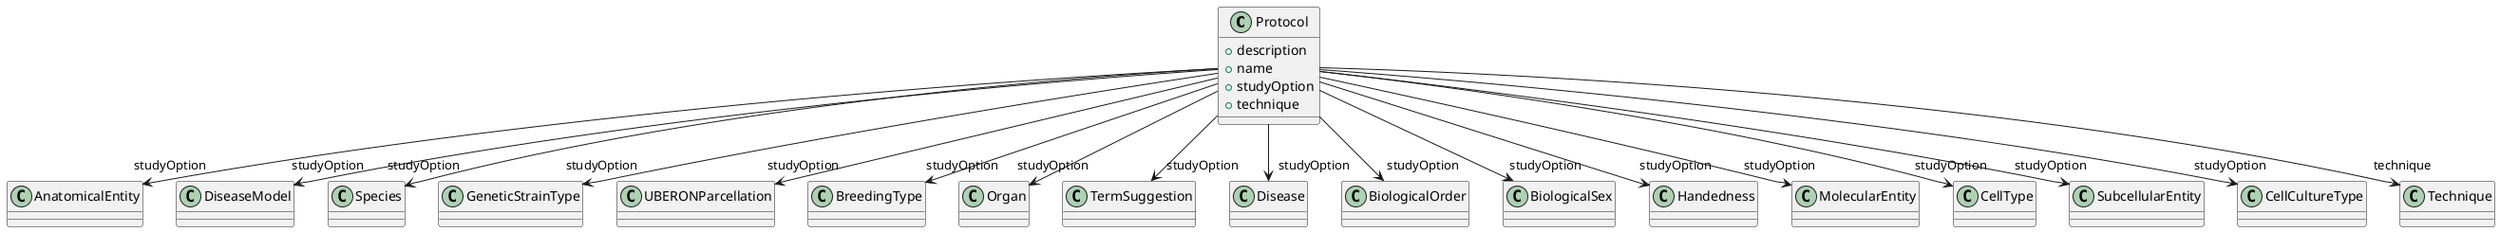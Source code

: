 @startuml
class Protocol {
+description
+name
+studyOption
+technique

}
Protocol -d-> "studyOption" AnatomicalEntity
Protocol -d-> "studyOption" DiseaseModel
Protocol -d-> "studyOption" Species
Protocol -d-> "studyOption" GeneticStrainType
Protocol -d-> "studyOption" UBERONParcellation
Protocol -d-> "studyOption" BreedingType
Protocol -d-> "studyOption" Organ
Protocol -d-> "studyOption" TermSuggestion
Protocol -d-> "studyOption" Disease
Protocol -d-> "studyOption" BiologicalOrder
Protocol -d-> "studyOption" BiologicalSex
Protocol -d-> "studyOption" Handedness
Protocol -d-> "studyOption" MolecularEntity
Protocol -d-> "studyOption" CellType
Protocol -d-> "studyOption" SubcellularEntity
Protocol -d-> "studyOption" CellCultureType
Protocol -d-> "technique" Technique

@enduml